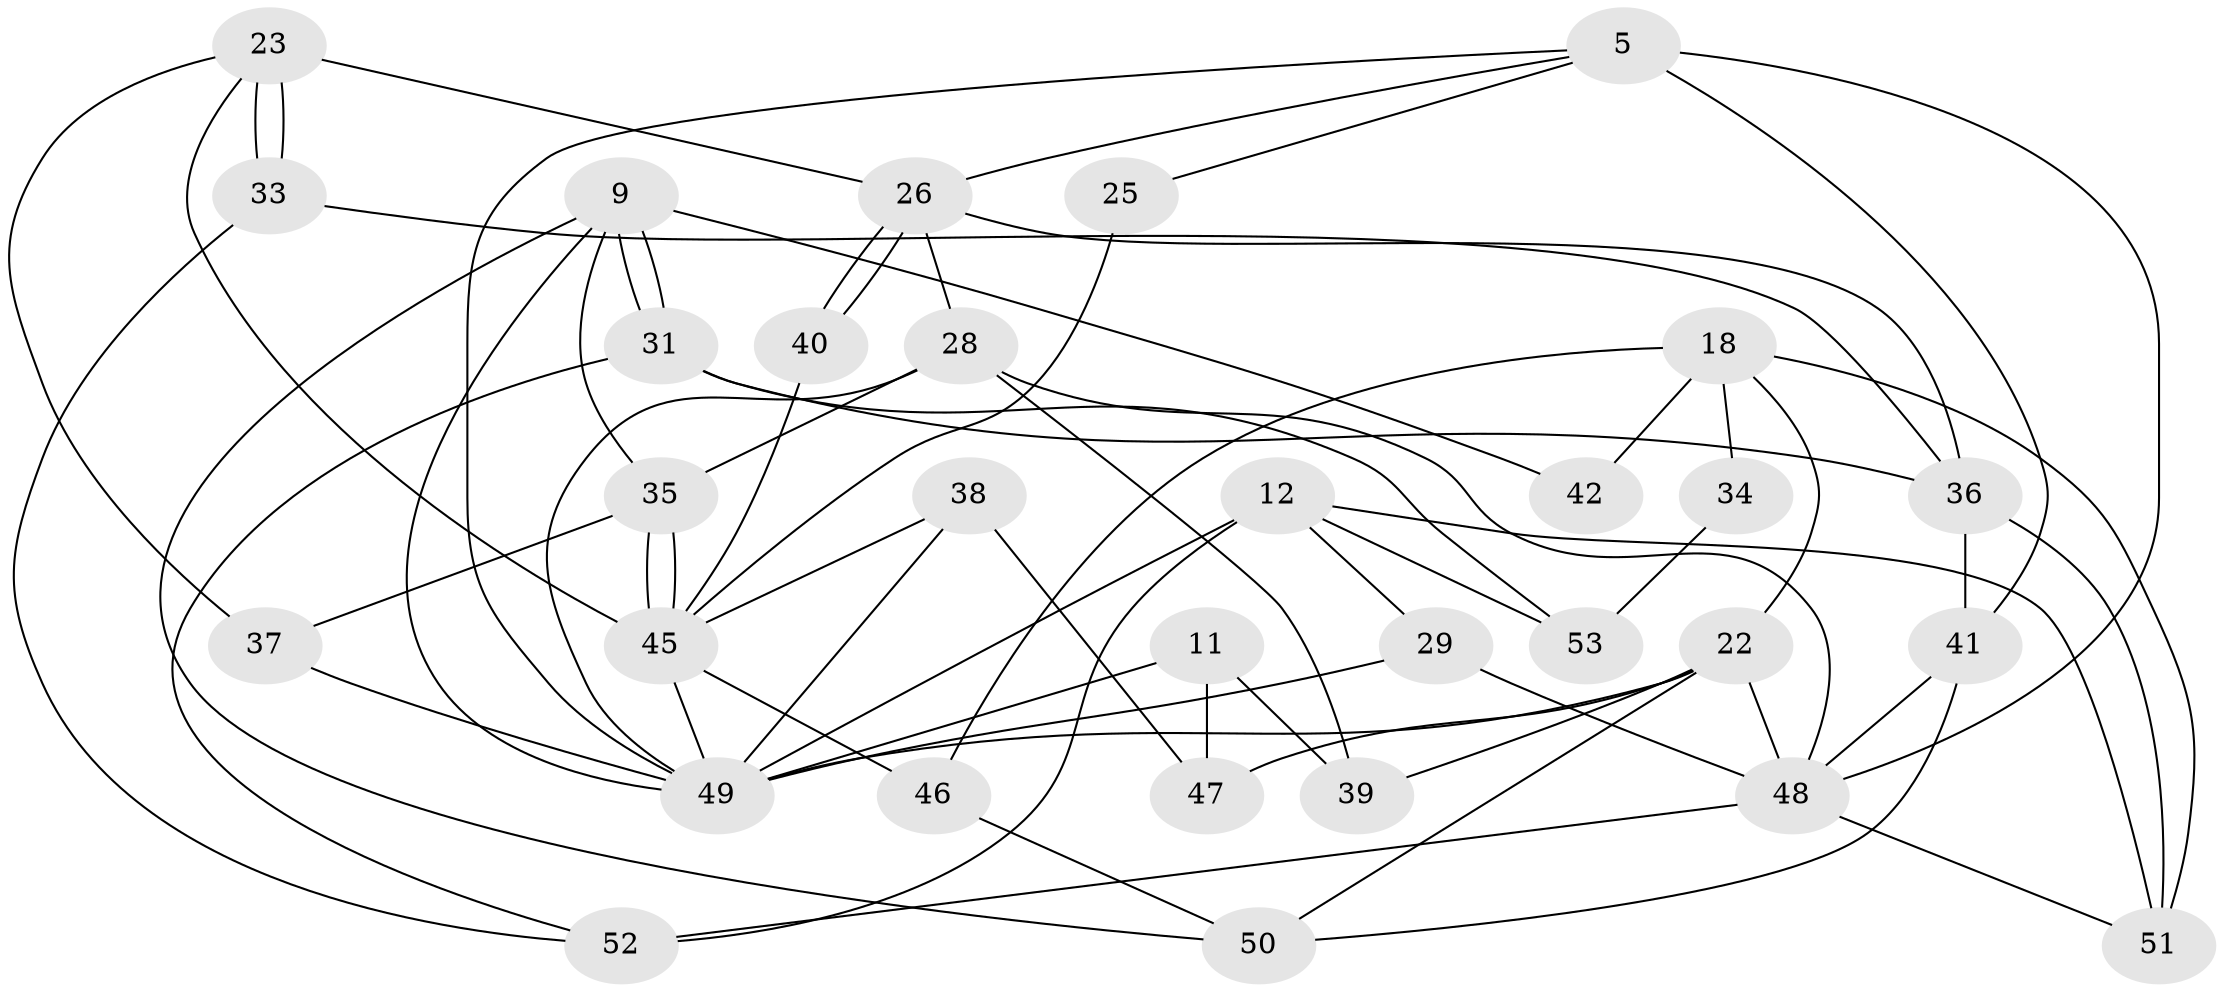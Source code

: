 // original degree distribution, {5: 0.22641509433962265, 3: 0.3018867924528302, 6: 0.1320754716981132, 2: 0.1320754716981132, 4: 0.18867924528301888, 8: 0.018867924528301886}
// Generated by graph-tools (version 1.1) at 2025/55/03/04/25 21:55:14]
// undirected, 31 vertices, 68 edges
graph export_dot {
graph [start="1"]
  node [color=gray90,style=filled];
  5;
  9;
  11;
  12;
  18;
  22 [super="+7+13"];
  23 [super="+15"];
  25;
  26 [super="+3"];
  28;
  29 [super="+16"];
  31 [super="+2"];
  33 [super="+30"];
  34;
  35 [super="+17"];
  36 [super="+19"];
  37;
  38 [super="+10"];
  39;
  40;
  41 [super="+20"];
  42;
  45 [super="+44"];
  46 [super="+43"];
  47 [super="+27"];
  48 [super="+1+6+21"];
  49 [super="+14+32+24"];
  50;
  51 [super="+8"];
  52;
  53;
  5 -- 26;
  5 -- 25;
  5 -- 41 [weight=2];
  5 -- 49;
  5 -- 48;
  9 -- 50;
  9 -- 31 [weight=2];
  9 -- 31;
  9 -- 42;
  9 -- 49 [weight=2];
  9 -- 35;
  11 -- 47 [weight=2];
  11 -- 39;
  11 -- 49 [weight=2];
  12 -- 53;
  12 -- 29 [weight=2];
  12 -- 52;
  12 -- 51;
  12 -- 49;
  18 -- 46 [weight=2];
  18 -- 34;
  18 -- 42;
  18 -- 51;
  18 -- 22;
  22 -- 39;
  22 -- 49;
  22 -- 48 [weight=2];
  22 -- 50;
  22 -- 47;
  23 -- 33 [weight=2];
  23 -- 33;
  23 -- 37;
  23 -- 45;
  23 -- 26;
  25 -- 45;
  26 -- 40;
  26 -- 40;
  26 -- 28;
  26 -- 36;
  28 -- 35;
  28 -- 39;
  28 -- 48;
  28 -- 49;
  29 -- 48;
  29 -- 49;
  31 -- 53 [weight=2];
  31 -- 36;
  31 -- 52;
  33 -- 52;
  33 -- 36 [weight=2];
  34 -- 53;
  35 -- 45;
  35 -- 45;
  35 -- 37;
  36 -- 41 [weight=2];
  36 -- 51;
  37 -- 49;
  38 -- 47 [weight=2];
  38 -- 45;
  38 -- 49;
  40 -- 45;
  41 -- 50;
  41 -- 48;
  45 -- 46 [weight=2];
  45 -- 49;
  46 -- 50;
  48 -- 51;
  48 -- 52;
}
